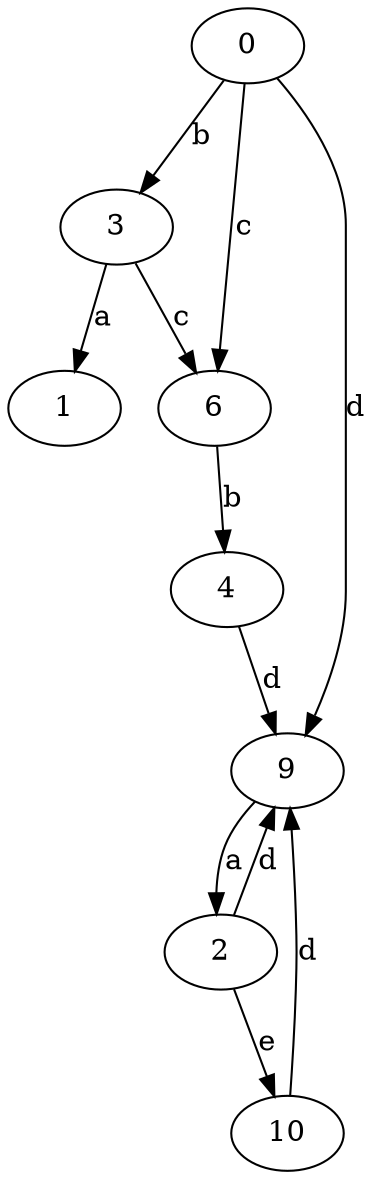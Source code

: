 strict digraph  {
0;
1;
2;
3;
4;
6;
9;
10;
0 -> 3  [label=b];
0 -> 6  [label=c];
0 -> 9  [label=d];
2 -> 9  [label=d];
2 -> 10  [label=e];
3 -> 1  [label=a];
3 -> 6  [label=c];
4 -> 9  [label=d];
6 -> 4  [label=b];
9 -> 2  [label=a];
10 -> 9  [label=d];
}

